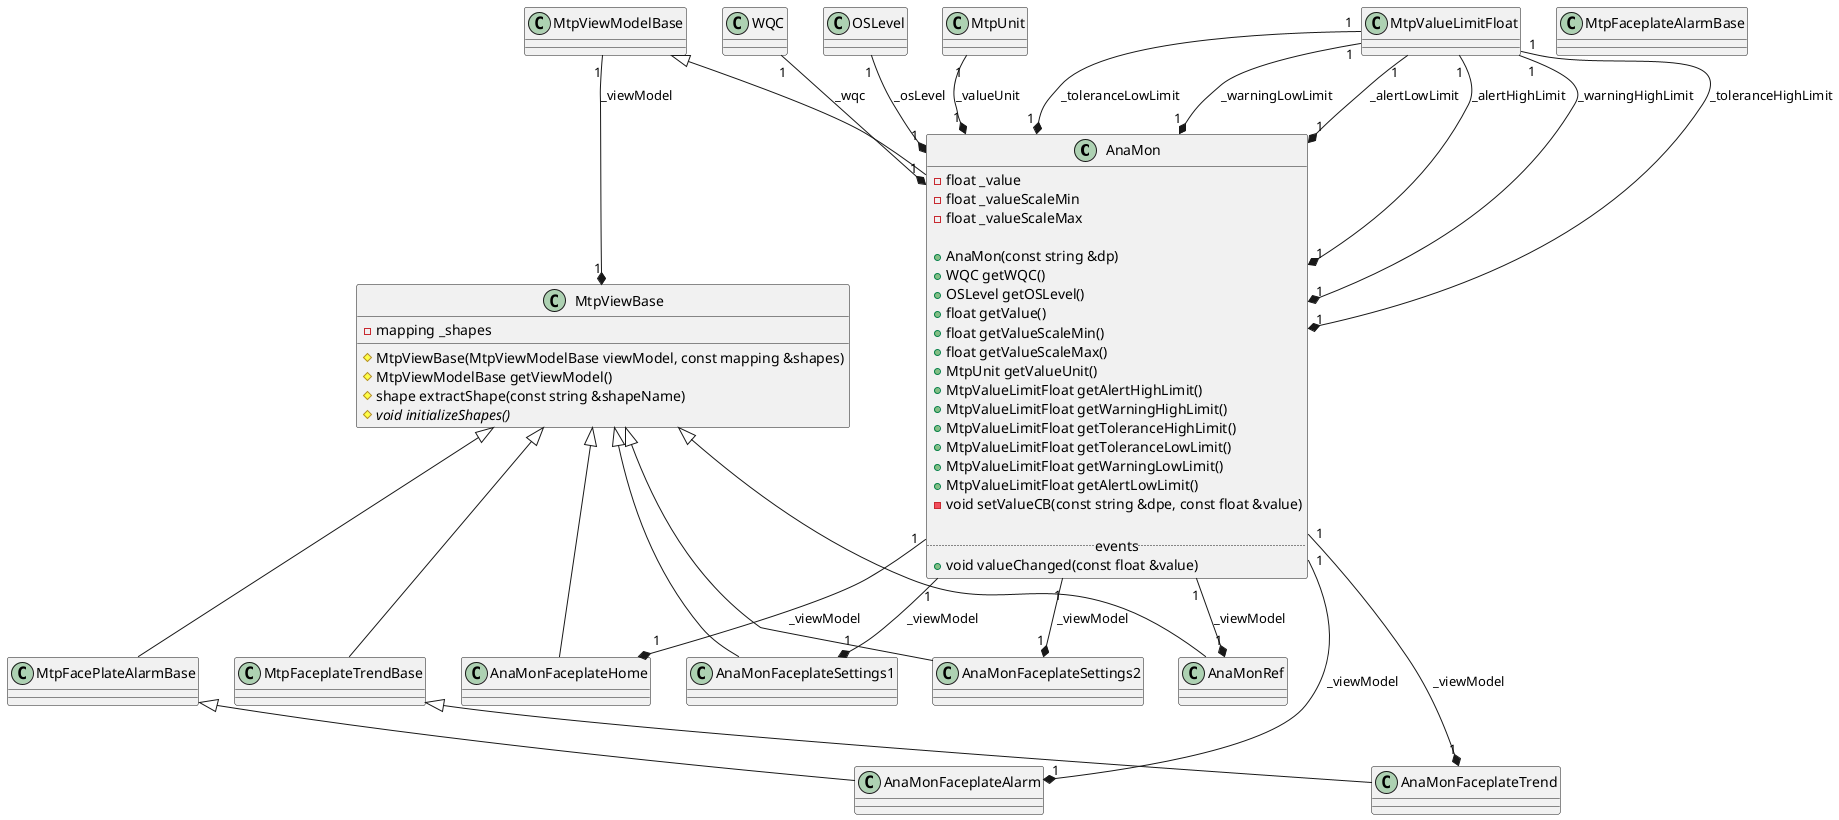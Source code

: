 @startuml AnaMon

class AnaMon
{
    - float _value
    - float _valueScaleMin
    - float _valueScaleMax

    + AnaMon(const string &dp)
    + WQC getWQC()
    + OSLevel getOSLevel()
    + float getValue()
    + float getValueScaleMin()
    + float getValueScaleMax()
    + MtpUnit getValueUnit()
    + MtpValueLimitFloat getAlertHighLimit()
    + MtpValueLimitFloat getWarningHighLimit()
    + MtpValueLimitFloat getToleranceHighLimit()
    + MtpValueLimitFloat getToleranceLowLimit()
    + MtpValueLimitFloat getWarningLowLimit()
    + MtpValueLimitFloat getAlertLowLimit()
    ' DPE: V
    - void setValueCB(const string &dpe, const float &value)

    ..events..
    + void valueChanged(const float &value)
}

MtpViewModelBase <|-- AnaMon
' DPE: WQC
WQC "1" --* "1" AnaMon : _wqc
' DPE: OSLevel
OSLevel "1" --* "1" AnaMon : _osLevel
' DPE: VUnit
MtpUnit "1" --* "1" AnaMon : _valueUnit
' DPE: VAHLim, VAHEn, VAHAct
MtpValueLimitFloat "1" --* "1" AnaMon : _alertHighLimit
' DPE: VWHLim, VWHEn, VWHAct
MtpValueLimitFloat "1" --* "1" AnaMon : _warningHighLimit
' DPE: VTHLim, VTHEn, VTHAct
MtpValueLimitFloat "1" --* "1" AnaMon : _toleranceHighLimit
' DPE: VTLLim, VTLEn, VTLAct
MtpValueLimitFloat "1" --* "1" AnaMon : _toleranceLowLimit
' DPE: VWLLim, VWLEn, VWLAct
MtpValueLimitFloat "1" --* "1" AnaMon : _warningLowLimit
' DPE: VALLim, VALEn, VALAct
MtpValueLimitFloat "1" --* "1" AnaMon : _alertLowLimit

class MtpViewBase
{
    - mapping _shapes

    # MtpViewBase(MtpViewModelBase viewModel, const mapping &shapes)
    # MtpViewModelBase getViewModel()
    # shape extractShape(const string &shapeName)
    # {abstract} void initializeShapes()
}

MtpViewModelBase "1" --* "1" MtpViewBase : _viewModel

class AnaMonFaceplateHome
{
}

class AnaMonFaceplateSettings1
{

}

class AnaMonFaceplateSettings2
{

}

class MtpFaceplateAlarmBase
{

}

MtpViewBase <|-- MtpFacePlateAlarmBase

class AnaMonFaceplateAlarm
{

}

MtpFacePlateAlarmBase <|-- AnaMonFaceplateAlarm

class MtpFaceplateTrendBase
{

}

MtpViewBase <|-- MtpFaceplateTrendBase

class AnaMonFaceplateTrend
{

}

MtpFaceplateTrendBase <|-- AnaMonFaceplateTrend

MtpViewBase <|-- AnaMonFaceplateHome
AnaMon "1" --* "1" AnaMonFaceplateHome : _viewModel
MtpViewBase <|-- AnaMonFaceplateSettings1
AnaMon "1" --* "1" AnaMonFaceplateSettings1 : _viewModel
MtpViewBase <|-- AnaMonFaceplateSettings2
AnaMon "1" --* "1" AnaMonFaceplateSettings2 : _viewModel
AnaMon "1" --* "1" AnaMonFaceplateAlarm : _viewModel
AnaMon "1" --* "1" AnaMonFaceplateTrend : _viewModel


class AnaMonRef 
{

}

MtpViewBase <|-- AnaMonRef
AnaMon "1" --* "1" AnaMonRef : _viewModel
@enduml